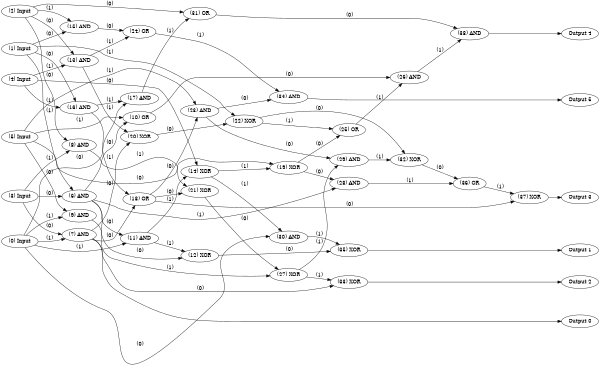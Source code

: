 digraph NeuralNetwork {
rankdir=LR;
size="4,3";
center = true;
node0 [label="(0) Input", color=black, labelfontcolor=black, fontcolor=black];
node1 [label="(1) Input", color=black, labelfontcolor=black, fontcolor=black];
node2 [label="(2) Input", color=black, labelfontcolor=black, fontcolor=black];
node3 [label="(3) Input", color=black, labelfontcolor=black, fontcolor=black];
node4 [label="(4) Input", color=black, labelfontcolor=black, fontcolor=black];
node5 [label="(5) Input", color=black, labelfontcolor=black, fontcolor=black];
node6 [label="(6) AND", color=black, labelfontcolor=black, fontcolor=black];
node3 -> node6 [label=" (0)", labelfontcolor=black, fontcolor=black, bold=true, color=black];
node1 -> node6 [label=" (1)", labelfontcolor=black, fontcolor=black, bold=true, color=black];
node7 [label="(7) AND", color=black, labelfontcolor=black, fontcolor=black];
node3 -> node7 [label=" (0)", labelfontcolor=black, fontcolor=black, bold=true, color=black];
node0 -> node7 [label=" (1)", labelfontcolor=black, fontcolor=black, bold=true, color=black];
node8 [label="(8) AND", color=black, labelfontcolor=black, fontcolor=black];
node2 -> node8 [label=" (0)", labelfontcolor=black, fontcolor=black, bold=true, color=black];
node3 -> node8 [label=" (1)", labelfontcolor=black, fontcolor=black, bold=true, color=black];
node9 [label="(9) AND", color=black, labelfontcolor=black, fontcolor=black];
node5 -> node9 [label=" (0)", labelfontcolor=black, fontcolor=black, bold=true, color=black];
node0 -> node9 [label=" (1)", labelfontcolor=black, fontcolor=black, bold=true, color=black];
node10 [label="(10) OR", color=black, labelfontcolor=black, fontcolor=black];
node6 -> node10 [label=" (0)", labelfontcolor=black, fontcolor=black, bold=true, color=black];
node5 -> node10 [label=" (1)", labelfontcolor=black, fontcolor=black, bold=true, color=black];
node11 [label="(11) AND", color=black, labelfontcolor=black, fontcolor=black];
node6 -> node11 [label=" (0)", labelfontcolor=black, fontcolor=black, bold=true, color=black];
node0 -> node11 [label=" (1)", labelfontcolor=black, fontcolor=black, bold=true, color=black];
node12 [label="(12) XOR", color=black, labelfontcolor=black, fontcolor=black];
node6 -> node12 [label=" (0)", labelfontcolor=black, fontcolor=black, bold=true, color=black];
node11 -> node12 [label=" (1)", labelfontcolor=black, fontcolor=black, bold=true, color=black];
node13 [label="(13) AND", color=black, labelfontcolor=black, fontcolor=black];
node2 -> node13 [label=" (0)", labelfontcolor=black, fontcolor=black, bold=true, color=black];
node4 -> node13 [label=" (1)", labelfontcolor=black, fontcolor=black, bold=true, color=black];
node14 [label="(14) XOR", color=black, labelfontcolor=black, fontcolor=black];
node4 -> node14 [label=" (0)", labelfontcolor=black, fontcolor=black, bold=true, color=black];
node11 -> node14 [label=" (1)", labelfontcolor=black, fontcolor=black, bold=true, color=black];
node15 [label="(15) AND", color=black, labelfontcolor=black, fontcolor=black];
node1 -> node15 [label=" (0)", labelfontcolor=black, fontcolor=black, bold=true, color=black];
node2 -> node15 [label=" (1)", labelfontcolor=black, fontcolor=black, bold=true, color=black];
node16 [label="(16) AND", color=black, labelfontcolor=black, fontcolor=black];
node1 -> node16 [label=" (0)", labelfontcolor=black, fontcolor=black, bold=true, color=black];
node4 -> node16 [label=" (1)", labelfontcolor=black, fontcolor=black, bold=true, color=black];
node17 [label="(17) AND", color=black, labelfontcolor=black, fontcolor=black];
node0 -> node17 [label=" (0)", labelfontcolor=black, fontcolor=black, bold=true, color=black];
node16 -> node17 [label=" (1)", labelfontcolor=black, fontcolor=black, bold=true, color=black];
node18 [label="(18) OR", color=black, labelfontcolor=black, fontcolor=black];
node7 -> node18 [label=" (0)", labelfontcolor=black, fontcolor=black, bold=true, color=black];
node16 -> node18 [label=" (1)", labelfontcolor=black, fontcolor=black, bold=true, color=black];
node19 [label="(19) XOR", color=black, labelfontcolor=black, fontcolor=black];
node5 -> node19 [label=" (0)", labelfontcolor=black, fontcolor=black, bold=true, color=black];
node14 -> node19 [label=" (1)", labelfontcolor=black, fontcolor=black, bold=true, color=black];
node20 [label="(20) XOR", color=black, labelfontcolor=black, fontcolor=black];
node7 -> node20 [label=" (0)", labelfontcolor=black, fontcolor=black, bold=true, color=black];
node13 -> node20 [label=" (1)", labelfontcolor=black, fontcolor=black, bold=true, color=black];
node21 [label="(21) XOR", color=black, labelfontcolor=black, fontcolor=black];
node18 -> node21 [label=" (0)", labelfontcolor=black, fontcolor=black, bold=true, color=black];
node8 -> node21 [label=" (1)", labelfontcolor=black, fontcolor=black, bold=true, color=black];
node22 [label="(22) XOR", color=black, labelfontcolor=black, fontcolor=black];
node20 -> node22 [label=" (0)", labelfontcolor=black, fontcolor=black, bold=true, color=black];
node1 -> node22 [label=" (1)", labelfontcolor=black, fontcolor=black, bold=true, color=black];
node23 [label="(23) AND", color=black, labelfontcolor=black, fontcolor=black];
node18 -> node23 [label=" (0)", labelfontcolor=black, fontcolor=black, bold=true, color=black];
node5 -> node23 [label=" (1)", labelfontcolor=black, fontcolor=black, bold=true, color=black];
node24 [label="(24) OR", color=black, labelfontcolor=black, fontcolor=black];
node15 -> node24 [label=" (0)", labelfontcolor=black, fontcolor=black, bold=true, color=black];
node13 -> node24 [label=" (1)", labelfontcolor=black, fontcolor=black, bold=true, color=black];
node25 [label="(25) OR", color=black, labelfontcolor=black, fontcolor=black];
node19 -> node25 [label=" (0)", labelfontcolor=black, fontcolor=black, bold=true, color=black];
node22 -> node25 [label=" (1)", labelfontcolor=black, fontcolor=black, bold=true, color=black];
node26 [label="(26) AND", color=black, labelfontcolor=black, fontcolor=black];
node10 -> node26 [label=" (0)", labelfontcolor=black, fontcolor=black, bold=true, color=black];
node25 -> node26 [label=" (1)", labelfontcolor=black, fontcolor=black, bold=true, color=black];
node27 [label="(27) XOR", color=black, labelfontcolor=black, fontcolor=black];
node21 -> node27 [label=" (0)", labelfontcolor=black, fontcolor=black, bold=true, color=black];
node9 -> node27 [label=" (1)", labelfontcolor=black, fontcolor=black, bold=true, color=black];
node28 [label="(28) AND", color=black, labelfontcolor=black, fontcolor=black];
node19 -> node28 [label=" (0)", labelfontcolor=black, fontcolor=black, bold=true, color=black];
node6 -> node28 [label=" (1)", labelfontcolor=black, fontcolor=black, bold=true, color=black];
node29 [label="(29) AND", color=black, labelfontcolor=black, fontcolor=black];
node23 -> node29 [label=" (0)", labelfontcolor=black, fontcolor=black, bold=true, color=black];
node27 -> node29 [label=" (1)", labelfontcolor=black, fontcolor=black, bold=true, color=black];
node30 [label="(30) AND", color=black, labelfontcolor=black, fontcolor=black];
node0 -> node30 [label=" (0)", labelfontcolor=black, fontcolor=black, bold=true, color=black];
node14 -> node30 [label=" (1)", labelfontcolor=black, fontcolor=black, bold=true, color=black];
node31 [label="(31) OR", color=black, labelfontcolor=black, fontcolor=black];
node2 -> node31 [label=" (0)", labelfontcolor=black, fontcolor=black, bold=true, color=black];
node17 -> node31 [label=" (1)", labelfontcolor=black, fontcolor=black, bold=true, color=black];
node32 [label="(32) XOR", color=black, labelfontcolor=black, fontcolor=black];
node22 -> node32 [label=" (0)", labelfontcolor=black, fontcolor=black, bold=true, color=black];
node29 -> node32 [label=" (1)", labelfontcolor=black, fontcolor=black, bold=true, color=black];
node33 [label="(33) XOR", color=black, labelfontcolor=black, fontcolor=black];
node7 -> node33 [label=" (0)", labelfontcolor=black, fontcolor=black, bold=true, color=black];
node27 -> node33 [label=" (1)", labelfontcolor=black, fontcolor=black, bold=true, color=black];
node34 [label="(34) AND", color=black, labelfontcolor=black, fontcolor=black];
node23 -> node34 [label=" (0)", labelfontcolor=black, fontcolor=black, bold=true, color=black];
node24 -> node34 [label=" (1)", labelfontcolor=black, fontcolor=black, bold=true, color=black];
node35 [label="(35) XOR", color=black, labelfontcolor=black, fontcolor=black];
node12 -> node35 [label=" (0)", labelfontcolor=black, fontcolor=black, bold=true, color=black];
node30 -> node35 [label=" (1)", labelfontcolor=black, fontcolor=black, bold=true, color=black];
node36 [label="(36) OR", color=black, labelfontcolor=black, fontcolor=black];
node32 -> node36 [label=" (0)", labelfontcolor=black, fontcolor=black, bold=true, color=black];
node28 -> node36 [label=" (1)", labelfontcolor=black, fontcolor=black, bold=true, color=black];
node37 [label="(37) XOR", color=black, labelfontcolor=black, fontcolor=black];
node18 -> node37 [label=" (0)", labelfontcolor=black, fontcolor=black, bold=true, color=black];
node36 -> node37 [label=" (1)", labelfontcolor=black, fontcolor=black, bold=true, color=black];
node38 [label="(38) AND", color=black, labelfontcolor=black, fontcolor=black];
node31 -> node38 [label=" (0)", labelfontcolor=black, fontcolor=black, bold=true, color=black];
node26 -> node38 [label=" (1)", labelfontcolor=black, fontcolor=black, bold=true, color=black];
node39 [label="Output 0", color=black, labelfontcolor=black, fontcolor=black];
node7 -> node39 [labelfontcolor=black, fontcolor=black, bold=true, color=black];
node40 [label="Output 1", color=black, labelfontcolor=black, fontcolor=black];
node35 -> node40 [labelfontcolor=black, fontcolor=black, bold=true, color=black];
node41 [label="Output 2", color=black, labelfontcolor=black, fontcolor=black];
node33 -> node41 [labelfontcolor=black, fontcolor=black, bold=true, color=black];
node42 [label="Output 3", color=black, labelfontcolor=black, fontcolor=black];
node37 -> node42 [labelfontcolor=black, fontcolor=black, bold=true, color=black];
node43 [label="Output 4", color=black, labelfontcolor=black, fontcolor=black];
node38 -> node43 [labelfontcolor=black, fontcolor=black, bold=true, color=black];
node44 [label="Output 5", color=black, labelfontcolor=black, fontcolor=black];
node34 -> node44 [labelfontcolor=black, fontcolor=black, bold=true, color=black];
{ rank = source; "node0"; "node1"; "node2"; "node3"; "node4"; "node5"; }
{ rank = max;"node39";"node40";"node41";"node42";"node43";"node44"; }
}